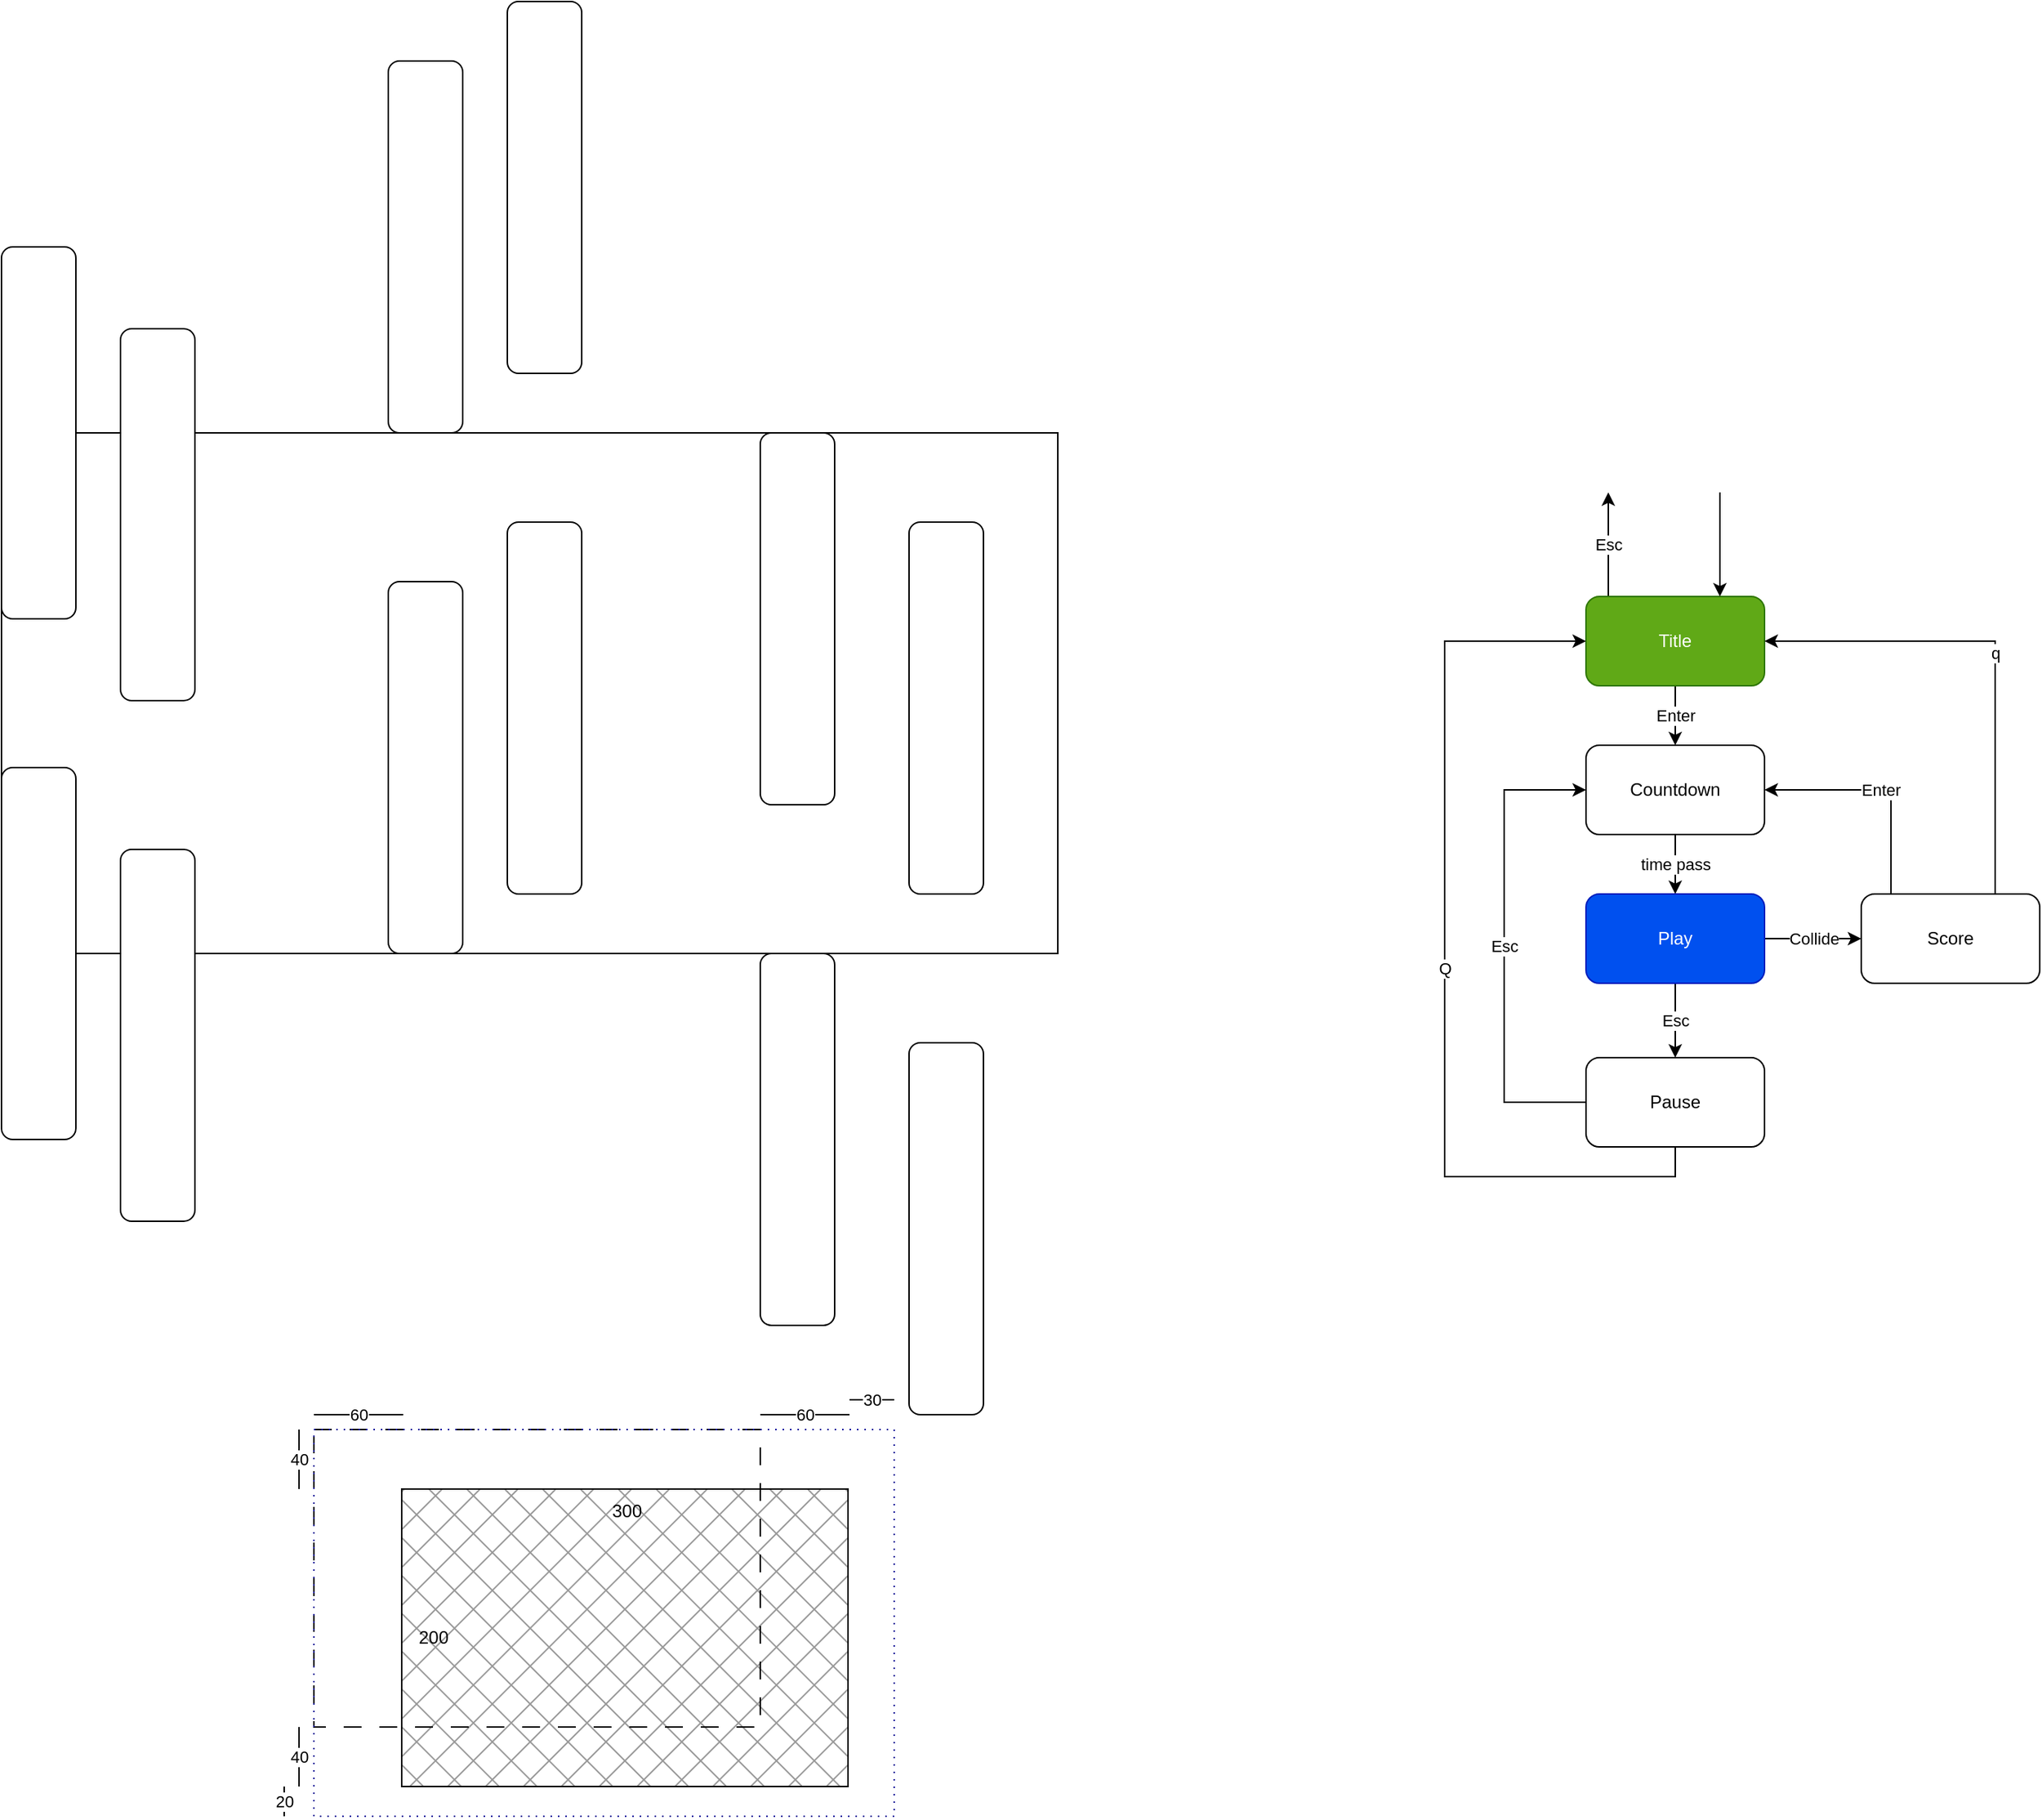 <mxfile version="24.2.5" type="device">
  <diagram name="Page-1" id="VnGW4DuLOiF3GTfA0ar8">
    <mxGraphModel dx="735" dy="2698" grid="1" gridSize="10" guides="1" tooltips="1" connect="1" arrows="1" fold="1" page="1" pageScale="1" pageWidth="850" pageHeight="1100" math="0" shadow="0">
      <root>
        <mxCell id="0" />
        <mxCell id="1" parent="0" />
        <mxCell id="Q3_IWsWRORYnz_TxvXbo-1" value="" style="rounded=0;whiteSpace=wrap;html=1;fillColor=#999999;fillStyle=cross-hatch;" parent="1" vertex="1">
          <mxGeometry x="359" y="-320" width="300" height="200" as="geometry" />
        </mxCell>
        <mxCell id="Q3_IWsWRORYnz_TxvXbo-2" value="200" style="text;html=1;align=center;verticalAlign=middle;resizable=0;points=[];autosize=1;strokeColor=none;fillColor=none;" parent="1" vertex="1">
          <mxGeometry x="360" y="-235" width="40" height="30" as="geometry" />
        </mxCell>
        <mxCell id="Q3_IWsWRORYnz_TxvXbo-3" value="300" style="text;html=1;align=center;verticalAlign=middle;resizable=0;points=[];autosize=1;strokeColor=none;fillColor=none;" parent="1" vertex="1">
          <mxGeometry x="490" y="-320" width="40" height="30" as="geometry" />
        </mxCell>
        <mxCell id="Q3_IWsWRORYnz_TxvXbo-4" value="" style="rounded=0;whiteSpace=wrap;html=1;fillColor=none;dashed=1;dashPattern=12 12;" parent="1" vertex="1">
          <mxGeometry x="300" y="-360" width="300" height="200" as="geometry" />
        </mxCell>
        <mxCell id="Q3_IWsWRORYnz_TxvXbo-5" value="40" style="endArrow=none;html=1;rounded=0;" parent="1" edge="1">
          <mxGeometry width="50" height="50" relative="1" as="geometry">
            <mxPoint x="290" y="-320" as="sourcePoint" />
            <mxPoint x="290" y="-360" as="targetPoint" />
          </mxGeometry>
        </mxCell>
        <mxCell id="Q3_IWsWRORYnz_TxvXbo-6" value="40" style="endArrow=none;html=1;rounded=0;" parent="1" edge="1">
          <mxGeometry width="50" height="50" relative="1" as="geometry">
            <mxPoint x="290" y="-120" as="sourcePoint" />
            <mxPoint x="290" y="-160" as="targetPoint" />
          </mxGeometry>
        </mxCell>
        <mxCell id="Q3_IWsWRORYnz_TxvXbo-7" value="60" style="endArrow=none;html=1;rounded=0;" parent="1" edge="1">
          <mxGeometry width="50" height="50" relative="1" as="geometry">
            <mxPoint x="300" y="-370" as="sourcePoint" />
            <mxPoint x="360" y="-370" as="targetPoint" />
          </mxGeometry>
        </mxCell>
        <mxCell id="Q3_IWsWRORYnz_TxvXbo-8" value="60" style="endArrow=none;html=1;rounded=0;" parent="1" edge="1">
          <mxGeometry width="50" height="50" relative="1" as="geometry">
            <mxPoint x="600" y="-370" as="sourcePoint" />
            <mxPoint x="660" y="-370" as="targetPoint" />
          </mxGeometry>
        </mxCell>
        <mxCell id="Q3_IWsWRORYnz_TxvXbo-9" value="" style="rounded=0;whiteSpace=wrap;html=1;fillColor=none;dashed=1;dashPattern=1 4;strokeColor=#000099;" parent="1" vertex="1">
          <mxGeometry x="300" y="-360" width="390" height="260" as="geometry" />
        </mxCell>
        <mxCell id="Q3_IWsWRORYnz_TxvXbo-10" value="30" style="endArrow=none;html=1;rounded=0;" parent="1" edge="1">
          <mxGeometry width="50" height="50" relative="1" as="geometry">
            <mxPoint x="660" y="-380" as="sourcePoint" />
            <mxPoint x="690" y="-380" as="targetPoint" />
          </mxGeometry>
        </mxCell>
        <mxCell id="Q3_IWsWRORYnz_TxvXbo-11" value="20" style="endArrow=none;html=1;rounded=0;" parent="1" edge="1">
          <mxGeometry width="50" height="50" relative="1" as="geometry">
            <mxPoint x="280" y="-100" as="sourcePoint" />
            <mxPoint x="280" y="-120" as="targetPoint" />
          </mxGeometry>
        </mxCell>
        <mxCell id="3sR4RnkPo_s59HO7wYGu-1" value="" style="rounded=0;whiteSpace=wrap;html=1;" parent="1" vertex="1">
          <mxGeometry x="90" y="-1030" width="710" height="350" as="geometry" />
        </mxCell>
        <mxCell id="3sR4RnkPo_s59HO7wYGu-3" value="" style="rounded=1;whiteSpace=wrap;html=1;" parent="1" vertex="1">
          <mxGeometry x="90" y="-805" width="50" height="250" as="geometry" />
        </mxCell>
        <mxCell id="3sR4RnkPo_s59HO7wYGu-11" value="" style="rounded=1;whiteSpace=wrap;html=1;" parent="1" vertex="1">
          <mxGeometry x="90" y="-1155" width="50" height="250" as="geometry" />
        </mxCell>
        <mxCell id="3sR4RnkPo_s59HO7wYGu-12" value="" style="rounded=1;whiteSpace=wrap;html=1;" parent="1" vertex="1">
          <mxGeometry x="170" y="-1100" width="50" height="250" as="geometry" />
        </mxCell>
        <mxCell id="3sR4RnkPo_s59HO7wYGu-13" value="" style="rounded=1;whiteSpace=wrap;html=1;" parent="1" vertex="1">
          <mxGeometry x="170" y="-750" width="50" height="250" as="geometry" />
        </mxCell>
        <mxCell id="3sR4RnkPo_s59HO7wYGu-14" value="" style="rounded=1;whiteSpace=wrap;html=1;" parent="1" vertex="1">
          <mxGeometry x="350" y="-1280" width="50" height="250" as="geometry" />
        </mxCell>
        <mxCell id="3sR4RnkPo_s59HO7wYGu-15" value="" style="rounded=1;whiteSpace=wrap;html=1;" parent="1" vertex="1">
          <mxGeometry x="350" y="-930" width="50" height="250" as="geometry" />
        </mxCell>
        <mxCell id="3sR4RnkPo_s59HO7wYGu-16" value="" style="rounded=1;whiteSpace=wrap;html=1;" parent="1" vertex="1">
          <mxGeometry x="430" y="-1320" width="50" height="250" as="geometry" />
        </mxCell>
        <mxCell id="3sR4RnkPo_s59HO7wYGu-17" value="" style="rounded=1;whiteSpace=wrap;html=1;" parent="1" vertex="1">
          <mxGeometry x="430" y="-970" width="50" height="250" as="geometry" />
        </mxCell>
        <mxCell id="3sR4RnkPo_s59HO7wYGu-18" value="" style="rounded=1;whiteSpace=wrap;html=1;" parent="1" vertex="1">
          <mxGeometry x="600" y="-1030" width="50" height="250" as="geometry" />
        </mxCell>
        <mxCell id="3sR4RnkPo_s59HO7wYGu-19" value="" style="rounded=1;whiteSpace=wrap;html=1;" parent="1" vertex="1">
          <mxGeometry x="600" y="-680" width="50" height="250" as="geometry" />
        </mxCell>
        <mxCell id="3sR4RnkPo_s59HO7wYGu-20" value="" style="rounded=1;whiteSpace=wrap;html=1;" parent="1" vertex="1">
          <mxGeometry x="700" y="-970" width="50" height="250" as="geometry" />
        </mxCell>
        <mxCell id="3sR4RnkPo_s59HO7wYGu-21" value="" style="rounded=1;whiteSpace=wrap;html=1;" parent="1" vertex="1">
          <mxGeometry x="700" y="-620" width="50" height="250" as="geometry" />
        </mxCell>
        <mxCell id="3sR4RnkPo_s59HO7wYGu-25" value="Enter" style="edgeStyle=orthogonalEdgeStyle;rounded=0;orthogonalLoop=1;jettySize=auto;html=1;" parent="1" source="3sR4RnkPo_s59HO7wYGu-23" target="3sR4RnkPo_s59HO7wYGu-24" edge="1">
          <mxGeometry relative="1" as="geometry" />
        </mxCell>
        <mxCell id="3sR4RnkPo_s59HO7wYGu-37" value="Esc" style="edgeStyle=orthogonalEdgeStyle;rounded=0;orthogonalLoop=1;jettySize=auto;html=1;" parent="1" source="3sR4RnkPo_s59HO7wYGu-23" edge="1">
          <mxGeometry relative="1" as="geometry">
            <mxPoint x="1170" y="-990" as="targetPoint" />
            <Array as="points">
              <mxPoint x="1170" y="-960" />
              <mxPoint x="1170" y="-960" />
            </Array>
          </mxGeometry>
        </mxCell>
        <mxCell id="3sR4RnkPo_s59HO7wYGu-23" value="Title" style="rounded=1;whiteSpace=wrap;html=1;fillColor=#60a917;fontColor=#ffffff;strokeColor=#2D7600;" parent="1" vertex="1">
          <mxGeometry x="1155" y="-920" width="120" height="60" as="geometry" />
        </mxCell>
        <mxCell id="3sR4RnkPo_s59HO7wYGu-27" value="time pass" style="edgeStyle=orthogonalEdgeStyle;rounded=0;orthogonalLoop=1;jettySize=auto;html=1;" parent="1" source="3sR4RnkPo_s59HO7wYGu-24" target="3sR4RnkPo_s59HO7wYGu-26" edge="1">
          <mxGeometry relative="1" as="geometry" />
        </mxCell>
        <mxCell id="3sR4RnkPo_s59HO7wYGu-24" value="Countdown" style="rounded=1;whiteSpace=wrap;html=1;" parent="1" vertex="1">
          <mxGeometry x="1155" y="-820" width="120" height="60" as="geometry" />
        </mxCell>
        <mxCell id="3sR4RnkPo_s59HO7wYGu-30" value="Collide" style="edgeStyle=orthogonalEdgeStyle;rounded=0;orthogonalLoop=1;jettySize=auto;html=1;" parent="1" source="3sR4RnkPo_s59HO7wYGu-26" target="3sR4RnkPo_s59HO7wYGu-29" edge="1">
          <mxGeometry relative="1" as="geometry" />
        </mxCell>
        <mxCell id="3sR4RnkPo_s59HO7wYGu-34" value="Esc" style="edgeStyle=orthogonalEdgeStyle;rounded=0;orthogonalLoop=1;jettySize=auto;html=1;entryX=0.5;entryY=0;entryDx=0;entryDy=0;" parent="1" source="3sR4RnkPo_s59HO7wYGu-26" target="3sR4RnkPo_s59HO7wYGu-28" edge="1">
          <mxGeometry relative="1" as="geometry" />
        </mxCell>
        <mxCell id="3sR4RnkPo_s59HO7wYGu-26" value="Play" style="rounded=1;whiteSpace=wrap;html=1;fillColor=#0050ef;fontColor=#ffffff;strokeColor=#001DBC;" parent="1" vertex="1">
          <mxGeometry x="1155" y="-720" width="120" height="60" as="geometry" />
        </mxCell>
        <mxCell id="3sR4RnkPo_s59HO7wYGu-35" value="Esc" style="edgeStyle=orthogonalEdgeStyle;rounded=0;orthogonalLoop=1;jettySize=auto;html=1;entryX=0;entryY=0.5;entryDx=0;entryDy=0;" parent="1" source="3sR4RnkPo_s59HO7wYGu-28" target="3sR4RnkPo_s59HO7wYGu-24" edge="1">
          <mxGeometry relative="1" as="geometry">
            <Array as="points">
              <mxPoint x="1100" y="-580" />
              <mxPoint x="1100" y="-790" />
            </Array>
          </mxGeometry>
        </mxCell>
        <mxCell id="3sR4RnkPo_s59HO7wYGu-36" value="Q" style="edgeStyle=orthogonalEdgeStyle;rounded=0;orthogonalLoop=1;jettySize=auto;html=1;entryX=0;entryY=0.5;entryDx=0;entryDy=0;" parent="1" source="3sR4RnkPo_s59HO7wYGu-28" target="3sR4RnkPo_s59HO7wYGu-23" edge="1">
          <mxGeometry relative="1" as="geometry">
            <Array as="points">
              <mxPoint x="1215" y="-530" />
              <mxPoint x="1060" y="-530" />
              <mxPoint x="1060" y="-890" />
            </Array>
          </mxGeometry>
        </mxCell>
        <mxCell id="3sR4RnkPo_s59HO7wYGu-28" value="Pause" style="rounded=1;whiteSpace=wrap;html=1;" parent="1" vertex="1">
          <mxGeometry x="1155" y="-610" width="120" height="60" as="geometry" />
        </mxCell>
        <mxCell id="3sR4RnkPo_s59HO7wYGu-31" value="Enter" style="edgeStyle=orthogonalEdgeStyle;rounded=0;orthogonalLoop=1;jettySize=auto;html=1;entryX=1;entryY=0.5;entryDx=0;entryDy=0;" parent="1" source="3sR4RnkPo_s59HO7wYGu-29" target="3sR4RnkPo_s59HO7wYGu-24" edge="1">
          <mxGeometry relative="1" as="geometry">
            <Array as="points">
              <mxPoint x="1360" y="-790" />
            </Array>
          </mxGeometry>
        </mxCell>
        <mxCell id="5i-eKl2Z111gNvhMtx9G-1" value="q" style="edgeStyle=orthogonalEdgeStyle;rounded=0;orthogonalLoop=1;jettySize=auto;html=1;exitX=0.75;exitY=0;exitDx=0;exitDy=0;entryX=1;entryY=0.5;entryDx=0;entryDy=0;" edge="1" parent="1" source="3sR4RnkPo_s59HO7wYGu-29" target="3sR4RnkPo_s59HO7wYGu-23">
          <mxGeometry relative="1" as="geometry" />
        </mxCell>
        <mxCell id="3sR4RnkPo_s59HO7wYGu-29" value="Score" style="rounded=1;whiteSpace=wrap;html=1;" parent="1" vertex="1">
          <mxGeometry x="1340" y="-720" width="120" height="60" as="geometry" />
        </mxCell>
        <mxCell id="3sR4RnkPo_s59HO7wYGu-32" value="" style="endArrow=classic;html=1;rounded=0;entryX=0.75;entryY=0;entryDx=0;entryDy=0;" parent="1" target="3sR4RnkPo_s59HO7wYGu-23" edge="1">
          <mxGeometry width="50" height="50" relative="1" as="geometry">
            <mxPoint x="1245" y="-990" as="sourcePoint" />
            <mxPoint x="1180" y="-910" as="targetPoint" />
          </mxGeometry>
        </mxCell>
      </root>
    </mxGraphModel>
  </diagram>
</mxfile>

